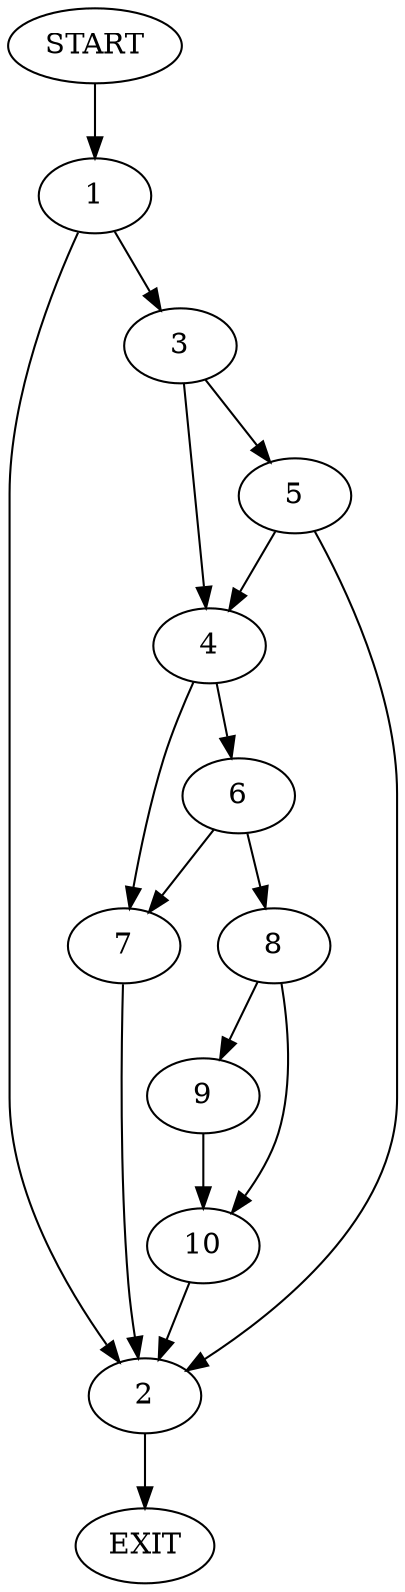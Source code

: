 digraph {
0 [label="START"]
11 [label="EXIT"]
0 -> 1
1 -> 2
1 -> 3
2 -> 11
3 -> 4
3 -> 5
5 -> 2
5 -> 4
4 -> 6
4 -> 7
7 -> 2
6 -> 7
6 -> 8
8 -> 9
8 -> 10
9 -> 10
10 -> 2
}
